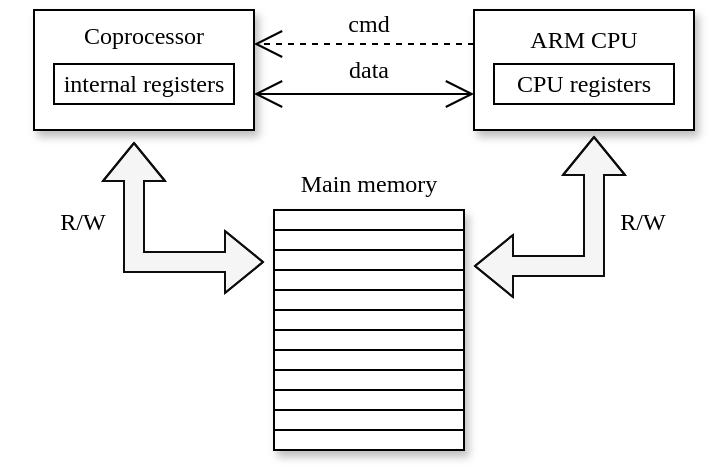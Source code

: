 <mxfile version="22.1.2" type="device">
  <diagram name="Page-1" id="3d3BDfZtXbWT_t7-bNLC">
    <mxGraphModel dx="1036" dy="614" grid="1" gridSize="10" guides="1" tooltips="1" connect="1" arrows="1" fold="1" page="1" pageScale="1" pageWidth="850" pageHeight="1100" math="0" shadow="0">
      <root>
        <mxCell id="0" />
        <mxCell id="1" parent="0" />
        <mxCell id="eKyZq19EBAOOed8ViHv0-30" value="" style="rounded=0;whiteSpace=wrap;html=1;fontFamily=Computer Modern;shadow=1;" vertex="1" parent="1">
          <mxGeometry x="350" y="230" width="95" height="120" as="geometry" />
        </mxCell>
        <mxCell id="eKyZq19EBAOOed8ViHv0-17" value="" style="rounded=0;whiteSpace=wrap;html=1;fontFamily=Computer Modern;shadow=1;" vertex="1" parent="1">
          <mxGeometry x="450" y="130" width="110" height="60" as="geometry" />
        </mxCell>
        <mxCell id="eKyZq19EBAOOed8ViHv0-1" value="" style="rounded=0;whiteSpace=wrap;html=1;fontFamily=Computer Modern;" vertex="1" parent="1">
          <mxGeometry x="350" y="230" width="95" height="10" as="geometry" />
        </mxCell>
        <mxCell id="eKyZq19EBAOOed8ViHv0-2" value="" style="rounded=0;whiteSpace=wrap;html=1;fontFamily=Computer Modern;" vertex="1" parent="1">
          <mxGeometry x="350" y="240" width="95" height="10" as="geometry" />
        </mxCell>
        <mxCell id="eKyZq19EBAOOed8ViHv0-3" value="" style="rounded=0;whiteSpace=wrap;html=1;fontFamily=Computer Modern;" vertex="1" parent="1">
          <mxGeometry x="350" y="250" width="95" height="10" as="geometry" />
        </mxCell>
        <mxCell id="eKyZq19EBAOOed8ViHv0-5" value="" style="rounded=0;whiteSpace=wrap;html=1;fontFamily=Computer Modern;" vertex="1" parent="1">
          <mxGeometry x="350" y="260" width="95" height="10" as="geometry" />
        </mxCell>
        <mxCell id="eKyZq19EBAOOed8ViHv0-6" value="" style="rounded=0;whiteSpace=wrap;html=1;fontFamily=Computer Modern;" vertex="1" parent="1">
          <mxGeometry x="350" y="270" width="95" height="10" as="geometry" />
        </mxCell>
        <mxCell id="eKyZq19EBAOOed8ViHv0-7" value="" style="rounded=0;whiteSpace=wrap;html=1;fontFamily=Computer Modern;" vertex="1" parent="1">
          <mxGeometry x="350" y="280" width="95" height="10" as="geometry" />
        </mxCell>
        <mxCell id="eKyZq19EBAOOed8ViHv0-8" value="" style="rounded=0;whiteSpace=wrap;html=1;fontFamily=Computer Modern;" vertex="1" parent="1">
          <mxGeometry x="350" y="290" width="95" height="10" as="geometry" />
        </mxCell>
        <mxCell id="eKyZq19EBAOOed8ViHv0-9" value="" style="rounded=0;whiteSpace=wrap;html=1;fontFamily=Computer Modern;" vertex="1" parent="1">
          <mxGeometry x="350" y="300" width="95" height="10" as="geometry" />
        </mxCell>
        <mxCell id="eKyZq19EBAOOed8ViHv0-10" value="" style="rounded=0;whiteSpace=wrap;html=1;fontFamily=Computer Modern;" vertex="1" parent="1">
          <mxGeometry x="350" y="310" width="95" height="10" as="geometry" />
        </mxCell>
        <mxCell id="eKyZq19EBAOOed8ViHv0-11" value="" style="rounded=0;whiteSpace=wrap;html=1;fontFamily=Computer Modern;" vertex="1" parent="1">
          <mxGeometry x="350" y="320" width="95" height="10" as="geometry" />
        </mxCell>
        <mxCell id="eKyZq19EBAOOed8ViHv0-12" value="" style="rounded=0;whiteSpace=wrap;html=1;fontFamily=Computer Modern;" vertex="1" parent="1">
          <mxGeometry x="350" y="330" width="95" height="10" as="geometry" />
        </mxCell>
        <mxCell id="eKyZq19EBAOOed8ViHv0-13" value="" style="rounded=0;whiteSpace=wrap;html=1;fontFamily=Computer Modern;" vertex="1" parent="1">
          <mxGeometry x="350" y="340" width="95" height="10" as="geometry" />
        </mxCell>
        <mxCell id="eKyZq19EBAOOed8ViHv0-16" value="CPU registers" style="rounded=0;whiteSpace=wrap;html=1;fontFamily=Computer Modern;" vertex="1" parent="1">
          <mxGeometry x="460" y="157" width="90" height="20" as="geometry" />
        </mxCell>
        <mxCell id="eKyZq19EBAOOed8ViHv0-18" value="ARM CPU" style="text;html=1;strokeColor=none;fillColor=none;align=center;verticalAlign=middle;whiteSpace=wrap;rounded=0;fontFamily=Computer Modern;" vertex="1" parent="1">
          <mxGeometry x="475" y="130" width="60" height="30" as="geometry" />
        </mxCell>
        <mxCell id="eKyZq19EBAOOed8ViHv0-19" value="" style="rounded=0;whiteSpace=wrap;html=1;fontFamily=Computer Modern;shadow=1;" vertex="1" parent="1">
          <mxGeometry x="230" y="130" width="110" height="60" as="geometry" />
        </mxCell>
        <mxCell id="eKyZq19EBAOOed8ViHv0-20" value="internal registers" style="rounded=0;whiteSpace=wrap;html=1;fontFamily=Computer Modern;" vertex="1" parent="1">
          <mxGeometry x="240" y="157" width="90" height="20" as="geometry" />
        </mxCell>
        <mxCell id="eKyZq19EBAOOed8ViHv0-21" value="Coprocessor" style="text;html=1;strokeColor=none;fillColor=none;align=center;verticalAlign=middle;whiteSpace=wrap;rounded=0;fontFamily=Computer Modern;" vertex="1" parent="1">
          <mxGeometry x="255" y="128" width="60" height="30" as="geometry" />
        </mxCell>
        <mxCell id="eKyZq19EBAOOed8ViHv0-22" value="Main memory" style="text;html=1;strokeColor=none;fillColor=none;align=center;verticalAlign=middle;whiteSpace=wrap;rounded=0;fontFamily=Computer Modern;" vertex="1" parent="1">
          <mxGeometry x="356.25" y="207" width="82.5" height="20" as="geometry" />
        </mxCell>
        <mxCell id="eKyZq19EBAOOed8ViHv0-23" value="" style="shape=flexArrow;endArrow=classic;startArrow=classic;html=1;rounded=0;entryX=0.5;entryY=1;entryDx=0;entryDy=0;exitX=0;exitY=0;exitDx=0;exitDy=0;fontFamily=Computer Modern;fillColor=#f5f5f5;strokeColor=#0D0D0D;" edge="1" parent="1">
          <mxGeometry width="100" height="100" relative="1" as="geometry">
            <mxPoint x="345.0" y="256" as="sourcePoint" />
            <mxPoint x="280" y="196" as="targetPoint" />
            <Array as="points">
              <mxPoint x="280" y="256" />
            </Array>
          </mxGeometry>
        </mxCell>
        <mxCell id="eKyZq19EBAOOed8ViHv0-24" value="" style="shape=flexArrow;endArrow=classic;startArrow=classic;html=1;rounded=0;entryX=1;entryY=0;entryDx=0;entryDy=0;exitX=0.5;exitY=1;exitDx=0;exitDy=0;fontFamily=Computer Modern;fillColor=#f5f5f5;strokeColor=#0D0D0D;" edge="1" parent="1">
          <mxGeometry width="100" height="100" relative="1" as="geometry">
            <mxPoint x="510" y="193" as="sourcePoint" />
            <mxPoint x="450" y="258" as="targetPoint" />
            <Array as="points">
              <mxPoint x="510" y="258" />
            </Array>
          </mxGeometry>
        </mxCell>
        <mxCell id="eKyZq19EBAOOed8ViHv0-26" value="" style="endArrow=open;endSize=12;dashed=1;html=1;rounded=0;exitX=0;exitY=0.25;exitDx=0;exitDy=0;entryX=1;entryY=0.25;entryDx=0;entryDy=0;fontFamily=Computer Modern;" edge="1" parent="1">
          <mxGeometry width="160" relative="1" as="geometry">
            <mxPoint x="450" y="147" as="sourcePoint" />
            <mxPoint x="340" y="147" as="targetPoint" />
          </mxGeometry>
        </mxCell>
        <mxCell id="eKyZq19EBAOOed8ViHv0-27" value="" style="endArrow=open;endSize=12;html=1;rounded=0;entryX=1;entryY=0.75;entryDx=0;entryDy=0;fontFamily=Computer Modern;" edge="1" parent="1">
          <mxGeometry width="160" relative="1" as="geometry">
            <mxPoint x="400" y="172" as="sourcePoint" />
            <mxPoint x="340" y="172" as="targetPoint" />
          </mxGeometry>
        </mxCell>
        <mxCell id="eKyZq19EBAOOed8ViHv0-29" value="" style="endArrow=open;endSize=12;html=1;rounded=0;entryX=0;entryY=0.75;entryDx=0;entryDy=0;fontFamily=Computer Modern;" edge="1" parent="1">
          <mxGeometry width="160" relative="1" as="geometry">
            <mxPoint x="400" y="172" as="sourcePoint" />
            <mxPoint x="450" y="172" as="targetPoint" />
          </mxGeometry>
        </mxCell>
        <mxCell id="eKyZq19EBAOOed8ViHv0-31" value="data" style="text;html=1;strokeColor=none;fillColor=none;align=center;verticalAlign=middle;whiteSpace=wrap;rounded=0;fontFamily=Computer Modern;" vertex="1" parent="1">
          <mxGeometry x="356.25" y="150" width="82.5" height="20" as="geometry" />
        </mxCell>
        <mxCell id="eKyZq19EBAOOed8ViHv0-32" value="cmd" style="text;html=1;strokeColor=none;fillColor=none;align=center;verticalAlign=middle;whiteSpace=wrap;rounded=0;fontFamily=Computer Modern;" vertex="1" parent="1">
          <mxGeometry x="356.25" y="127" width="82.5" height="20" as="geometry" />
        </mxCell>
        <mxCell id="eKyZq19EBAOOed8ViHv0-33" value="R/W" style="text;html=1;strokeColor=none;fillColor=none;align=center;verticalAlign=middle;whiteSpace=wrap;rounded=0;fontFamily=Computer Modern;" vertex="1" parent="1">
          <mxGeometry x="493" y="226" width="82.5" height="20" as="geometry" />
        </mxCell>
        <mxCell id="eKyZq19EBAOOed8ViHv0-34" value="R/W" style="text;html=1;strokeColor=none;fillColor=none;align=center;verticalAlign=middle;whiteSpace=wrap;rounded=0;fontFamily=Computer Modern;" vertex="1" parent="1">
          <mxGeometry x="213" y="226" width="82.5" height="20" as="geometry" />
        </mxCell>
      </root>
    </mxGraphModel>
  </diagram>
</mxfile>
